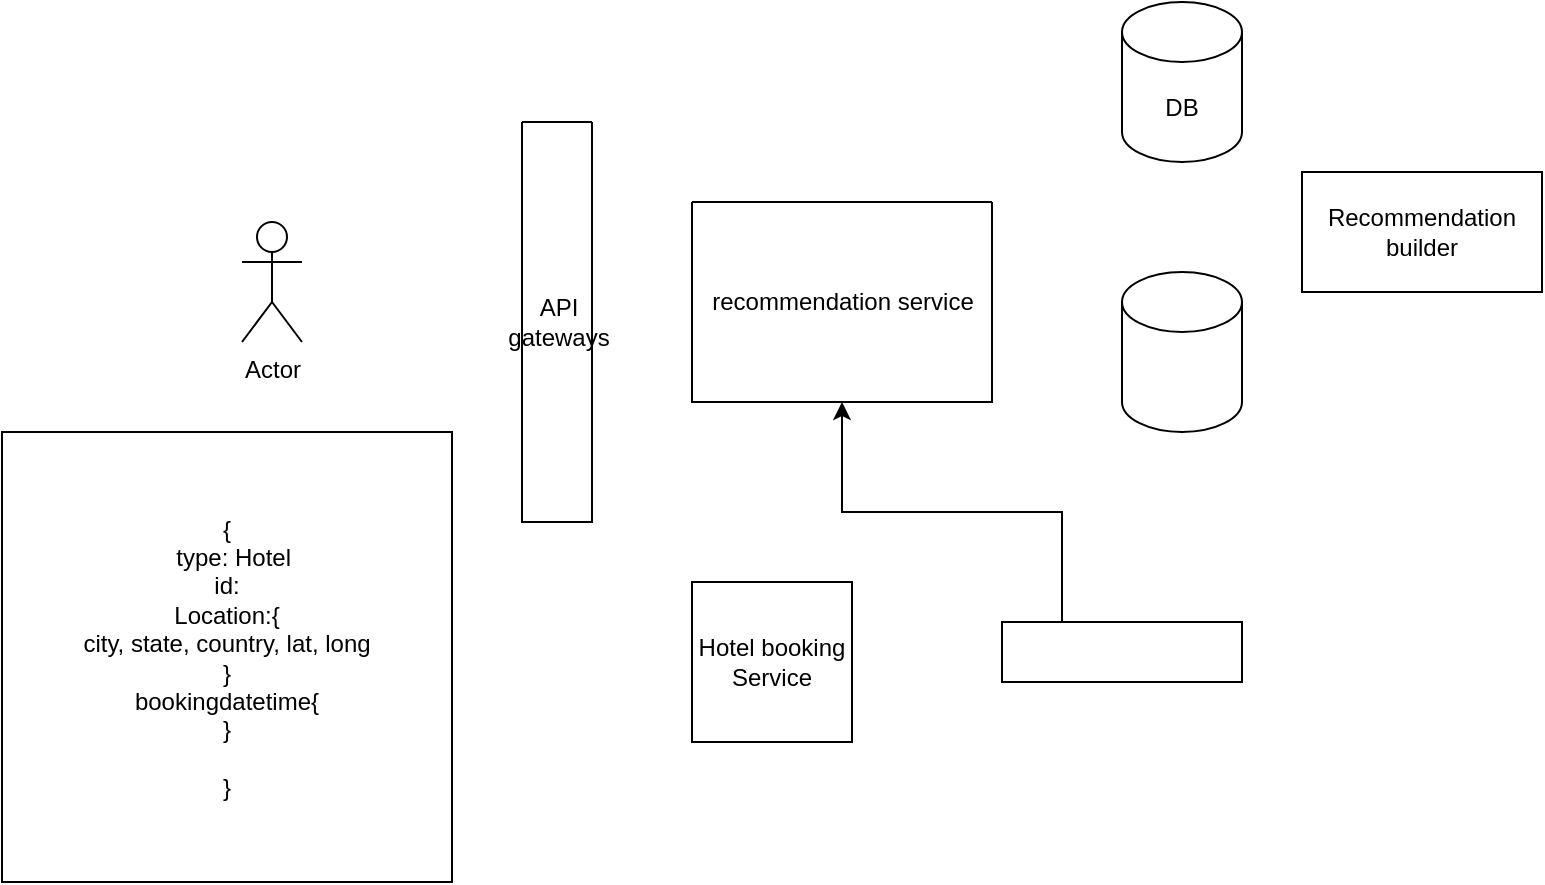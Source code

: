 <mxfile version="14.8.6" type="device"><diagram id="vB5FKuzJ1iHA9ZzT0VdW" name="Page-1"><mxGraphModel dx="946" dy="511" grid="1" gridSize="10" guides="1" tooltips="1" connect="1" arrows="1" fold="1" page="1" pageScale="1" pageWidth="850" pageHeight="1100" math="0" shadow="0"><root><mxCell id="0"/><mxCell id="1" parent="0"/><mxCell id="VkGzZpkhTfKdqlnwdLNF-1" value="Actor" style="shape=umlActor;verticalLabelPosition=bottom;verticalAlign=top;html=1;outlineConnect=0;" vertex="1" parent="1"><mxGeometry x="200" y="150" width="30" height="60" as="geometry"/></mxCell><mxCell id="VkGzZpkhTfKdqlnwdLNF-2" value="" style="swimlane;startSize=0;" vertex="1" parent="1"><mxGeometry x="425" y="140" width="150" height="100" as="geometry"/></mxCell><mxCell id="VkGzZpkhTfKdqlnwdLNF-3" value="recommendation service" style="text;html=1;align=center;verticalAlign=middle;resizable=0;points=[];autosize=1;strokeColor=none;" vertex="1" parent="VkGzZpkhTfKdqlnwdLNF-2"><mxGeometry y="40" width="150" height="20" as="geometry"/></mxCell><mxCell id="VkGzZpkhTfKdqlnwdLNF-5" value="" style="swimlane;startSize=0;" vertex="1" parent="1"><mxGeometry x="340" y="100" width="35" height="200" as="geometry"/></mxCell><mxCell id="VkGzZpkhTfKdqlnwdLNF-8" value="API &lt;br&gt;gateways" style="text;html=1;align=center;verticalAlign=middle;resizable=0;points=[];autosize=1;strokeColor=none;" vertex="1" parent="VkGzZpkhTfKdqlnwdLNF-5"><mxGeometry x="-17.5" y="85" width="70" height="30" as="geometry"/></mxCell><mxCell id="VkGzZpkhTfKdqlnwdLNF-9" value="DB" style="shape=cylinder3;whiteSpace=wrap;html=1;boundedLbl=1;backgroundOutline=1;size=15;" vertex="1" parent="1"><mxGeometry x="640" y="40" width="60" height="80" as="geometry"/></mxCell><mxCell id="VkGzZpkhTfKdqlnwdLNF-10" value="" style="shape=cylinder3;whiteSpace=wrap;html=1;boundedLbl=1;backgroundOutline=1;size=15;" vertex="1" parent="1"><mxGeometry x="640" y="175" width="60" height="80" as="geometry"/></mxCell><mxCell id="VkGzZpkhTfKdqlnwdLNF-11" value="Hotel booking&lt;br&gt;Service" style="whiteSpace=wrap;html=1;aspect=fixed;" vertex="1" parent="1"><mxGeometry x="425" y="330" width="80" height="80" as="geometry"/></mxCell><mxCell id="VkGzZpkhTfKdqlnwdLNF-14" style="edgeStyle=orthogonalEdgeStyle;rounded=0;orthogonalLoop=1;jettySize=auto;html=1;exitX=0.25;exitY=0;exitDx=0;exitDy=0;" edge="1" parent="1" source="VkGzZpkhTfKdqlnwdLNF-13" target="VkGzZpkhTfKdqlnwdLNF-2"><mxGeometry relative="1" as="geometry"/></mxCell><mxCell id="VkGzZpkhTfKdqlnwdLNF-13" value="" style="rounded=0;whiteSpace=wrap;html=1;" vertex="1" parent="1"><mxGeometry x="580" y="350" width="120" height="30" as="geometry"/></mxCell><mxCell id="VkGzZpkhTfKdqlnwdLNF-15" value="{&lt;br&gt;&amp;nbsp; type: Hotel&lt;br&gt;id:&lt;br&gt;Location:{&lt;br&gt;city, state, country, lat, long&lt;br&gt;}&lt;br&gt;bookingdatetime{&lt;br&gt;}&lt;br&gt;&lt;br&gt;}" style="whiteSpace=wrap;html=1;aspect=fixed;" vertex="1" parent="1"><mxGeometry x="80" y="255" width="225" height="225" as="geometry"/></mxCell><mxCell id="VkGzZpkhTfKdqlnwdLNF-17" value="Recommendation builder" style="rounded=0;whiteSpace=wrap;html=1;" vertex="1" parent="1"><mxGeometry x="730" y="125" width="120" height="60" as="geometry"/></mxCell></root></mxGraphModel></diagram></mxfile>
